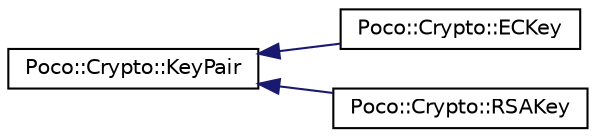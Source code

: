 digraph "Graphical Class Hierarchy"
{
 // LATEX_PDF_SIZE
  edge [fontname="Helvetica",fontsize="10",labelfontname="Helvetica",labelfontsize="10"];
  node [fontname="Helvetica",fontsize="10",shape=record];
  rankdir="LR";
  Node0 [label="Poco::Crypto::KeyPair",height=0.2,width=0.4,color="black", fillcolor="white", style="filled",URL="$classPoco_1_1Crypto_1_1KeyPair.html",tooltip=" "];
  Node0 -> Node1 [dir="back",color="midnightblue",fontsize="10",style="solid",fontname="Helvetica"];
  Node1 [label="Poco::Crypto::ECKey",height=0.2,width=0.4,color="black", fillcolor="white", style="filled",URL="$classPoco_1_1Crypto_1_1ECKey.html",tooltip=" "];
  Node0 -> Node2 [dir="back",color="midnightblue",fontsize="10",style="solid",fontname="Helvetica"];
  Node2 [label="Poco::Crypto::RSAKey",height=0.2,width=0.4,color="black", fillcolor="white", style="filled",URL="$classPoco_1_1Crypto_1_1RSAKey.html",tooltip=" "];
}
